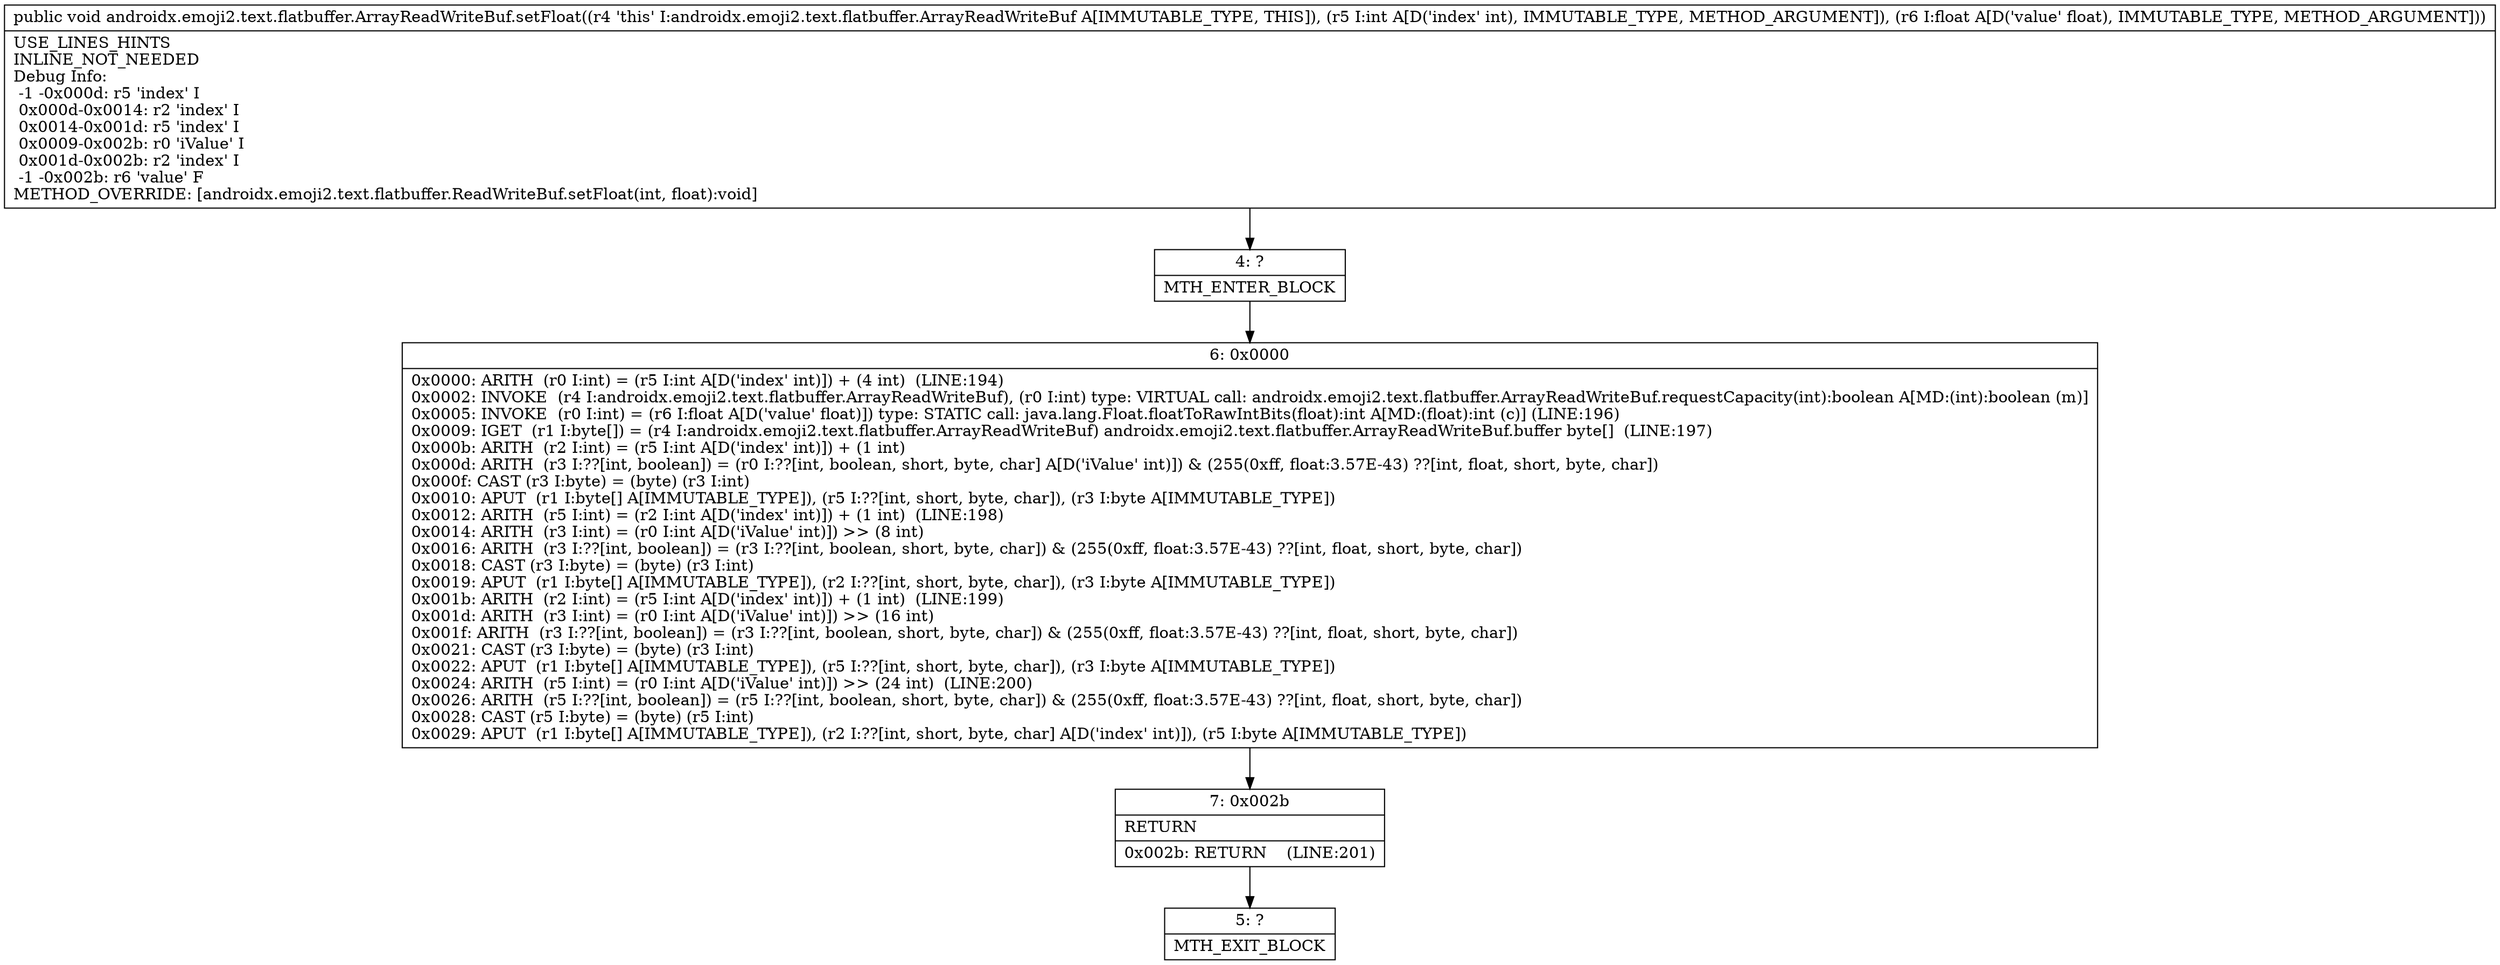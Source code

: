 digraph "CFG forandroidx.emoji2.text.flatbuffer.ArrayReadWriteBuf.setFloat(IF)V" {
Node_4 [shape=record,label="{4\:\ ?|MTH_ENTER_BLOCK\l}"];
Node_6 [shape=record,label="{6\:\ 0x0000|0x0000: ARITH  (r0 I:int) = (r5 I:int A[D('index' int)]) + (4 int)  (LINE:194)\l0x0002: INVOKE  (r4 I:androidx.emoji2.text.flatbuffer.ArrayReadWriteBuf), (r0 I:int) type: VIRTUAL call: androidx.emoji2.text.flatbuffer.ArrayReadWriteBuf.requestCapacity(int):boolean A[MD:(int):boolean (m)]\l0x0005: INVOKE  (r0 I:int) = (r6 I:float A[D('value' float)]) type: STATIC call: java.lang.Float.floatToRawIntBits(float):int A[MD:(float):int (c)] (LINE:196)\l0x0009: IGET  (r1 I:byte[]) = (r4 I:androidx.emoji2.text.flatbuffer.ArrayReadWriteBuf) androidx.emoji2.text.flatbuffer.ArrayReadWriteBuf.buffer byte[]  (LINE:197)\l0x000b: ARITH  (r2 I:int) = (r5 I:int A[D('index' int)]) + (1 int) \l0x000d: ARITH  (r3 I:??[int, boolean]) = (r0 I:??[int, boolean, short, byte, char] A[D('iValue' int)]) & (255(0xff, float:3.57E\-43) ??[int, float, short, byte, char]) \l0x000f: CAST (r3 I:byte) = (byte) (r3 I:int) \l0x0010: APUT  (r1 I:byte[] A[IMMUTABLE_TYPE]), (r5 I:??[int, short, byte, char]), (r3 I:byte A[IMMUTABLE_TYPE]) \l0x0012: ARITH  (r5 I:int) = (r2 I:int A[D('index' int)]) + (1 int)  (LINE:198)\l0x0014: ARITH  (r3 I:int) = (r0 I:int A[D('iValue' int)]) \>\> (8 int) \l0x0016: ARITH  (r3 I:??[int, boolean]) = (r3 I:??[int, boolean, short, byte, char]) & (255(0xff, float:3.57E\-43) ??[int, float, short, byte, char]) \l0x0018: CAST (r3 I:byte) = (byte) (r3 I:int) \l0x0019: APUT  (r1 I:byte[] A[IMMUTABLE_TYPE]), (r2 I:??[int, short, byte, char]), (r3 I:byte A[IMMUTABLE_TYPE]) \l0x001b: ARITH  (r2 I:int) = (r5 I:int A[D('index' int)]) + (1 int)  (LINE:199)\l0x001d: ARITH  (r3 I:int) = (r0 I:int A[D('iValue' int)]) \>\> (16 int) \l0x001f: ARITH  (r3 I:??[int, boolean]) = (r3 I:??[int, boolean, short, byte, char]) & (255(0xff, float:3.57E\-43) ??[int, float, short, byte, char]) \l0x0021: CAST (r3 I:byte) = (byte) (r3 I:int) \l0x0022: APUT  (r1 I:byte[] A[IMMUTABLE_TYPE]), (r5 I:??[int, short, byte, char]), (r3 I:byte A[IMMUTABLE_TYPE]) \l0x0024: ARITH  (r5 I:int) = (r0 I:int A[D('iValue' int)]) \>\> (24 int)  (LINE:200)\l0x0026: ARITH  (r5 I:??[int, boolean]) = (r5 I:??[int, boolean, short, byte, char]) & (255(0xff, float:3.57E\-43) ??[int, float, short, byte, char]) \l0x0028: CAST (r5 I:byte) = (byte) (r5 I:int) \l0x0029: APUT  (r1 I:byte[] A[IMMUTABLE_TYPE]), (r2 I:??[int, short, byte, char] A[D('index' int)]), (r5 I:byte A[IMMUTABLE_TYPE]) \l}"];
Node_7 [shape=record,label="{7\:\ 0x002b|RETURN\l|0x002b: RETURN    (LINE:201)\l}"];
Node_5 [shape=record,label="{5\:\ ?|MTH_EXIT_BLOCK\l}"];
MethodNode[shape=record,label="{public void androidx.emoji2.text.flatbuffer.ArrayReadWriteBuf.setFloat((r4 'this' I:androidx.emoji2.text.flatbuffer.ArrayReadWriteBuf A[IMMUTABLE_TYPE, THIS]), (r5 I:int A[D('index' int), IMMUTABLE_TYPE, METHOD_ARGUMENT]), (r6 I:float A[D('value' float), IMMUTABLE_TYPE, METHOD_ARGUMENT]))  | USE_LINES_HINTS\lINLINE_NOT_NEEDED\lDebug Info:\l  \-1 \-0x000d: r5 'index' I\l  0x000d\-0x0014: r2 'index' I\l  0x0014\-0x001d: r5 'index' I\l  0x0009\-0x002b: r0 'iValue' I\l  0x001d\-0x002b: r2 'index' I\l  \-1 \-0x002b: r6 'value' F\lMETHOD_OVERRIDE: [androidx.emoji2.text.flatbuffer.ReadWriteBuf.setFloat(int, float):void]\l}"];
MethodNode -> Node_4;Node_4 -> Node_6;
Node_6 -> Node_7;
Node_7 -> Node_5;
}

